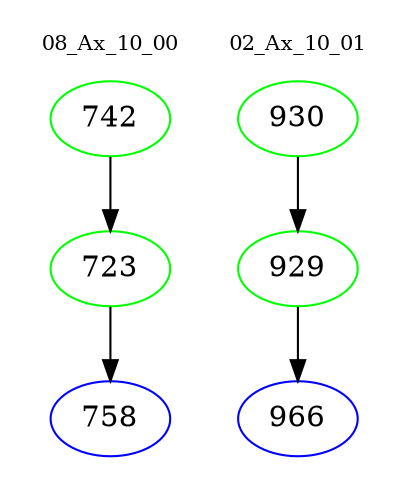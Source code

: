 digraph{
subgraph cluster_0 {
color = white
label = "08_Ax_10_00";
fontsize=10;
T0_742 [label="742", color="green"]
T0_742 -> T0_723 [color="black"]
T0_723 [label="723", color="green"]
T0_723 -> T0_758 [color="black"]
T0_758 [label="758", color="blue"]
}
subgraph cluster_1 {
color = white
label = "02_Ax_10_01";
fontsize=10;
T1_930 [label="930", color="green"]
T1_930 -> T1_929 [color="black"]
T1_929 [label="929", color="green"]
T1_929 -> T1_966 [color="black"]
T1_966 [label="966", color="blue"]
}
}
